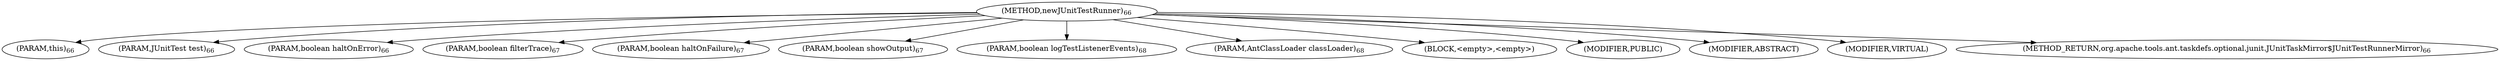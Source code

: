 digraph "newJUnitTestRunner" {  
"35" [label = <(METHOD,newJUnitTestRunner)<SUB>66</SUB>> ]
"36" [label = <(PARAM,this)<SUB>66</SUB>> ]
"37" [label = <(PARAM,JUnitTest test)<SUB>66</SUB>> ]
"38" [label = <(PARAM,boolean haltOnError)<SUB>66</SUB>> ]
"39" [label = <(PARAM,boolean filterTrace)<SUB>67</SUB>> ]
"40" [label = <(PARAM,boolean haltOnFailure)<SUB>67</SUB>> ]
"41" [label = <(PARAM,boolean showOutput)<SUB>67</SUB>> ]
"42" [label = <(PARAM,boolean logTestListenerEvents)<SUB>68</SUB>> ]
"43" [label = <(PARAM,AntClassLoader classLoader)<SUB>68</SUB>> ]
"44" [label = <(BLOCK,&lt;empty&gt;,&lt;empty&gt;)> ]
"45" [label = <(MODIFIER,PUBLIC)> ]
"46" [label = <(MODIFIER,ABSTRACT)> ]
"47" [label = <(MODIFIER,VIRTUAL)> ]
"48" [label = <(METHOD_RETURN,org.apache.tools.ant.taskdefs.optional.junit.JUnitTaskMirror$JUnitTestRunnerMirror)<SUB>66</SUB>> ]
  "35" -> "36" 
  "35" -> "37" 
  "35" -> "38" 
  "35" -> "39" 
  "35" -> "40" 
  "35" -> "41" 
  "35" -> "42" 
  "35" -> "43" 
  "35" -> "44" 
  "35" -> "45" 
  "35" -> "46" 
  "35" -> "47" 
  "35" -> "48" 
}
